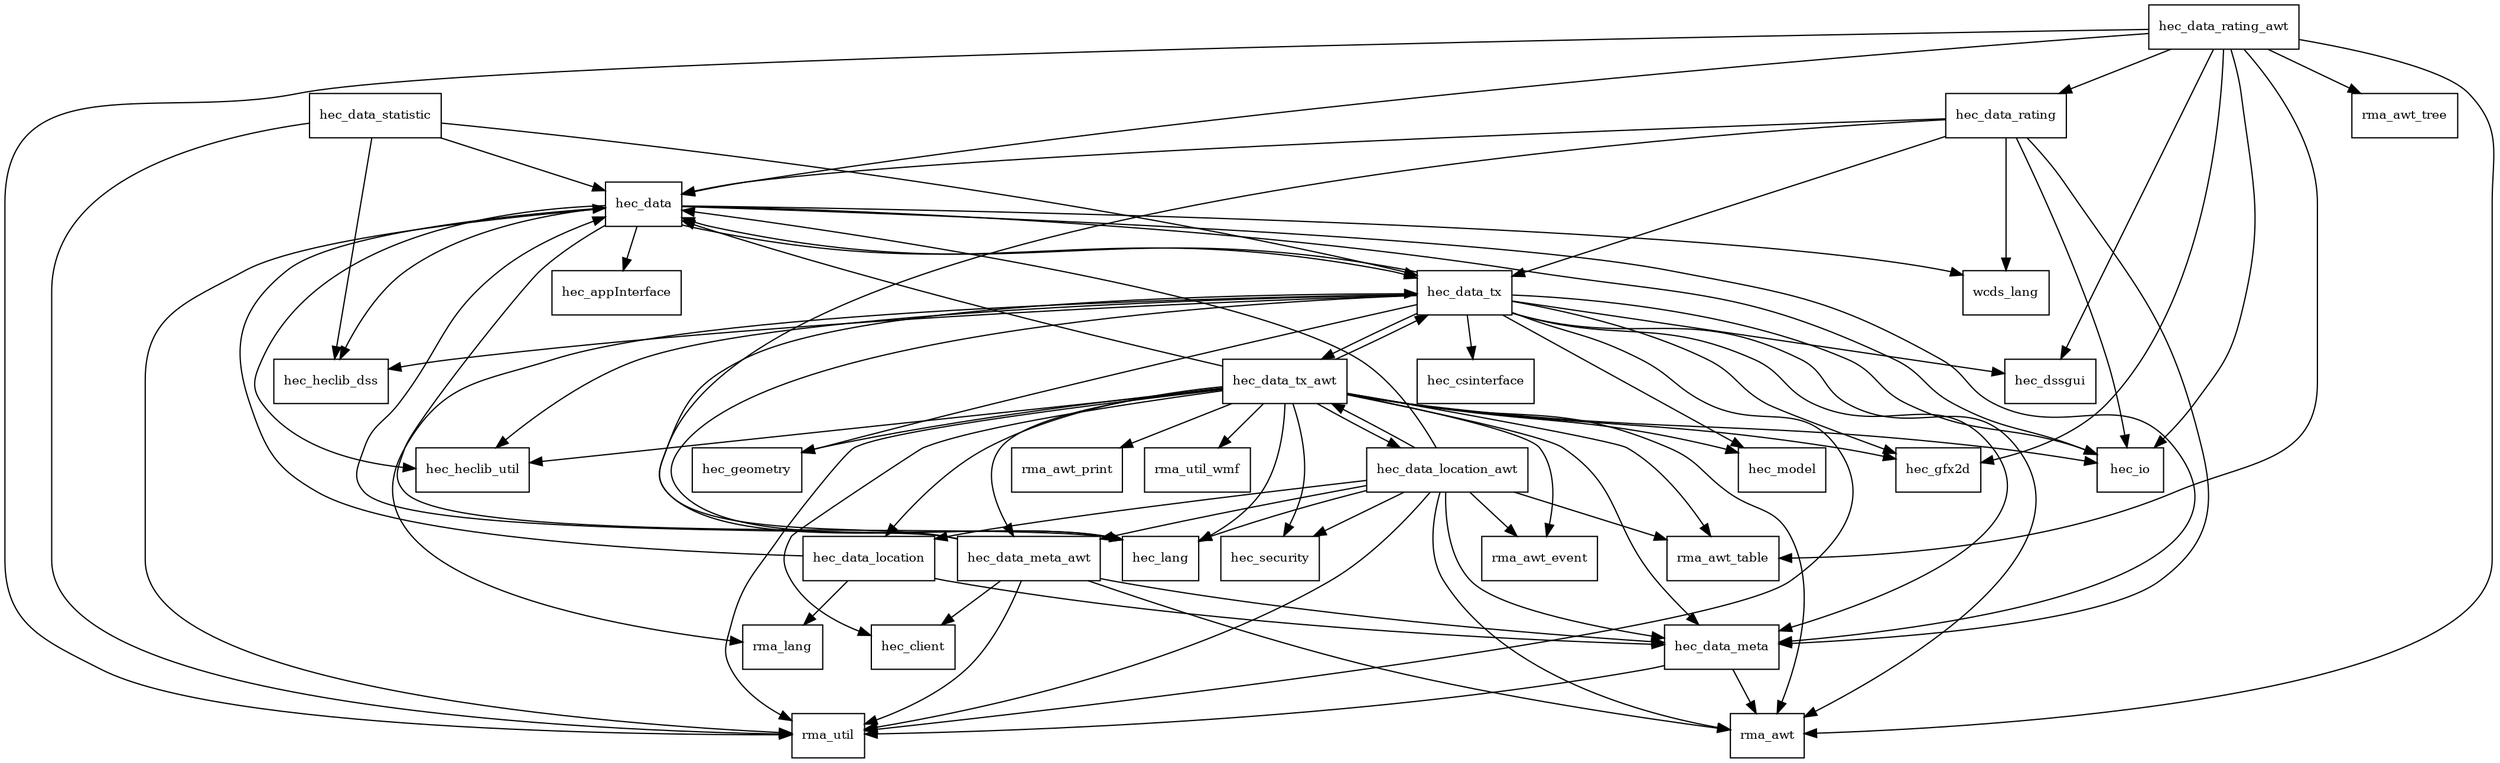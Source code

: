 digraph data_package_dependencies {
  node [shape = box, fontsize=10.0];
  hec_data -> hec_appInterface;
  hec_data -> hec_data_meta;
  hec_data -> hec_data_tx;
  hec_data -> hec_heclib_dss;
  hec_data -> hec_heclib_util;
  hec_data -> hec_io;
  hec_data -> hec_lang;
  hec_data -> rma_util;
  hec_data -> wcds_lang;
  hec_data_location -> hec_data;
  hec_data_location -> hec_data_meta;
  hec_data_location -> rma_lang;
  hec_data_location_awt -> hec_data;
  hec_data_location_awt -> hec_data_location;
  hec_data_location_awt -> hec_data_meta;
  hec_data_location_awt -> hec_data_meta_awt;
  hec_data_location_awt -> hec_data_tx_awt;
  hec_data_location_awt -> hec_lang;
  hec_data_location_awt -> hec_security;
  hec_data_location_awt -> rma_awt;
  hec_data_location_awt -> rma_awt_event;
  hec_data_location_awt -> rma_awt_table;
  hec_data_location_awt -> rma_util;
  hec_data_meta -> rma_awt;
  hec_data_meta -> rma_util;
  hec_data_meta_awt -> hec_client;
  hec_data_meta_awt -> hec_data;
  hec_data_meta_awt -> hec_data_meta;
  hec_data_meta_awt -> hec_data_tx;
  hec_data_meta_awt -> rma_awt;
  hec_data_meta_awt -> rma_util;
  hec_data_rating -> hec_data;
  hec_data_rating -> hec_data_meta;
  hec_data_rating -> hec_data_tx;
  hec_data_rating -> hec_io;
  hec_data_rating -> hec_lang;
  hec_data_rating -> wcds_lang;
  hec_data_rating_awt -> hec_data;
  hec_data_rating_awt -> hec_data_rating;
  hec_data_rating_awt -> hec_dssgui;
  hec_data_rating_awt -> hec_gfx2d;
  hec_data_rating_awt -> hec_io;
  hec_data_rating_awt -> rma_awt;
  hec_data_rating_awt -> rma_awt_table;
  hec_data_rating_awt -> rma_awt_tree;
  hec_data_rating_awt -> rma_util;
  hec_data_statistic -> hec_data;
  hec_data_statistic -> hec_data_tx;
  hec_data_statistic -> hec_heclib_dss;
  hec_data_statistic -> rma_util;
  hec_data_tx -> hec_csinterface;
  hec_data_tx -> hec_data;
  hec_data_tx -> hec_data_meta;
  hec_data_tx -> hec_data_tx_awt;
  hec_data_tx -> hec_dssgui;
  hec_data_tx -> hec_geometry;
  hec_data_tx -> hec_gfx2d;
  hec_data_tx -> hec_heclib_dss;
  hec_data_tx -> hec_heclib_util;
  hec_data_tx -> hec_io;
  hec_data_tx -> hec_lang;
  hec_data_tx -> hec_model;
  hec_data_tx -> rma_awt;
  hec_data_tx -> rma_lang;
  hec_data_tx -> rma_util;
  hec_data_tx_awt -> hec_client;
  hec_data_tx_awt -> hec_data;
  hec_data_tx_awt -> hec_data_location;
  hec_data_tx_awt -> hec_data_location_awt;
  hec_data_tx_awt -> hec_data_meta;
  hec_data_tx_awt -> hec_data_meta_awt;
  hec_data_tx_awt -> hec_data_tx;
  hec_data_tx_awt -> hec_geometry;
  hec_data_tx_awt -> hec_gfx2d;
  hec_data_tx_awt -> hec_heclib_util;
  hec_data_tx_awt -> hec_io;
  hec_data_tx_awt -> hec_lang;
  hec_data_tx_awt -> hec_model;
  hec_data_tx_awt -> hec_security;
  hec_data_tx_awt -> rma_awt;
  hec_data_tx_awt -> rma_awt_event;
  hec_data_tx_awt -> rma_awt_print;
  hec_data_tx_awt -> rma_awt_table;
  hec_data_tx_awt -> rma_util;
  hec_data_tx_awt -> rma_util_wmf;
}
